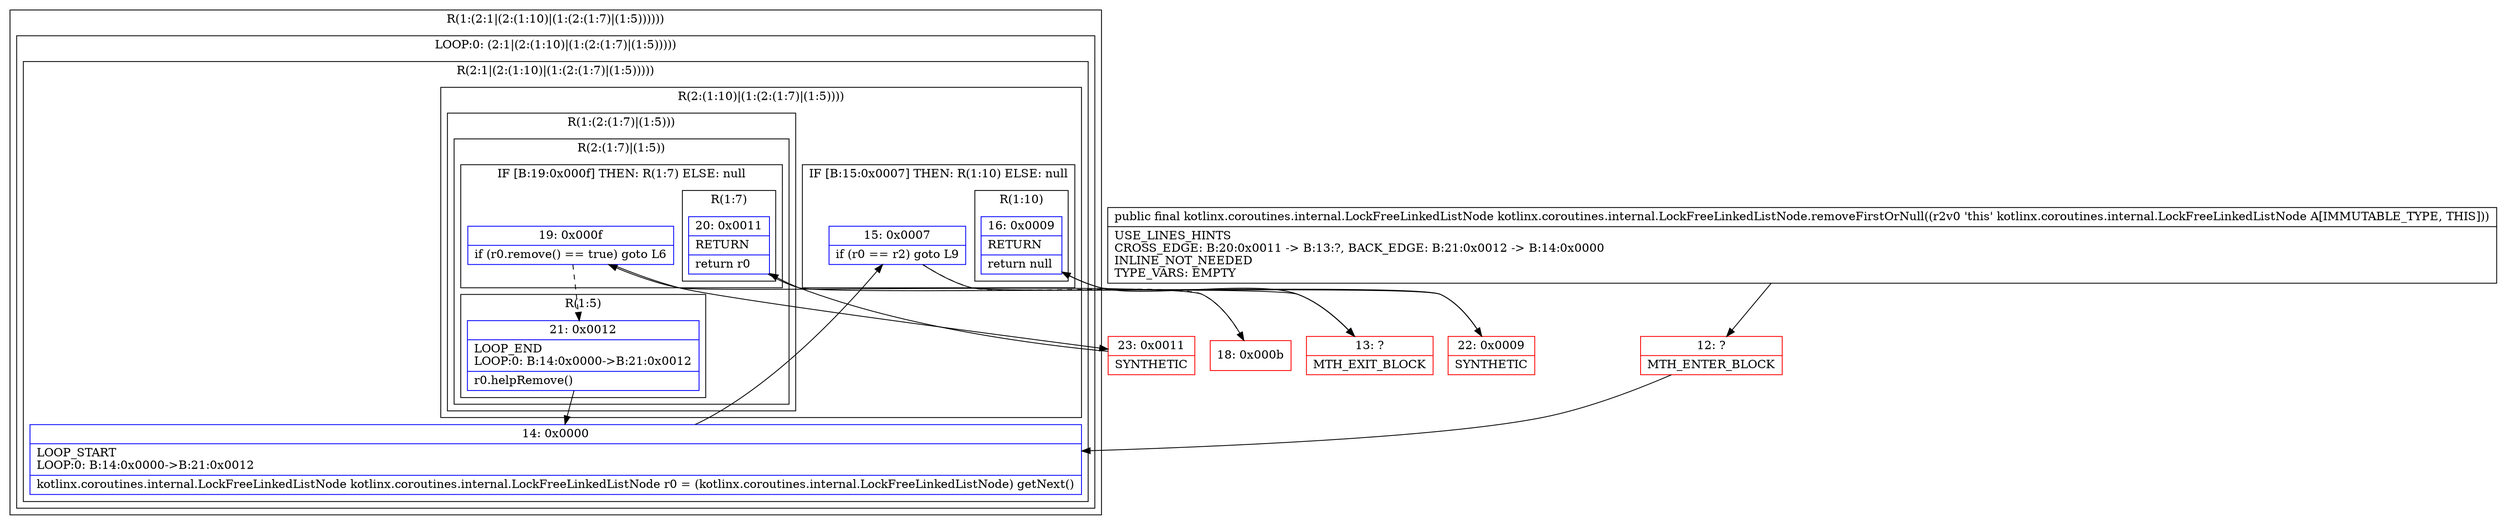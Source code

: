 digraph "CFG forkotlinx.coroutines.internal.LockFreeLinkedListNode.removeFirstOrNull()Lkotlinx\/coroutines\/internal\/LockFreeLinkedListNode;" {
subgraph cluster_Region_1992460635 {
label = "R(1:(2:1|(2:(1:10)|(1:(2:(1:7)|(1:5))))))";
node [shape=record,color=blue];
subgraph cluster_LoopRegion_1374266560 {
label = "LOOP:0: (2:1|(2:(1:10)|(1:(2:(1:7)|(1:5)))))";
node [shape=record,color=blue];
subgraph cluster_Region_728542010 {
label = "R(2:1|(2:(1:10)|(1:(2:(1:7)|(1:5)))))";
node [shape=record,color=blue];
Node_14 [shape=record,label="{14\:\ 0x0000|LOOP_START\lLOOP:0: B:14:0x0000\-\>B:21:0x0012\l|kotlinx.coroutines.internal.LockFreeLinkedListNode kotlinx.coroutines.internal.LockFreeLinkedListNode r0 = (kotlinx.coroutines.internal.LockFreeLinkedListNode) getNext()\l}"];
subgraph cluster_Region_283808331 {
label = "R(2:(1:10)|(1:(2:(1:7)|(1:5))))";
node [shape=record,color=blue];
subgraph cluster_IfRegion_969250967 {
label = "IF [B:15:0x0007] THEN: R(1:10) ELSE: null";
node [shape=record,color=blue];
Node_15 [shape=record,label="{15\:\ 0x0007|if (r0 == r2) goto L9\l}"];
subgraph cluster_Region_1827391159 {
label = "R(1:10)";
node [shape=record,color=blue];
Node_16 [shape=record,label="{16\:\ 0x0009|RETURN\l|return null\l}"];
}
}
subgraph cluster_Region_234951200 {
label = "R(1:(2:(1:7)|(1:5)))";
node [shape=record,color=blue];
subgraph cluster_Region_307394692 {
label = "R(2:(1:7)|(1:5))";
node [shape=record,color=blue];
subgraph cluster_IfRegion_1718642784 {
label = "IF [B:19:0x000f] THEN: R(1:7) ELSE: null";
node [shape=record,color=blue];
Node_19 [shape=record,label="{19\:\ 0x000f|if (r0.remove() == true) goto L6\l}"];
subgraph cluster_Region_357307010 {
label = "R(1:7)";
node [shape=record,color=blue];
Node_20 [shape=record,label="{20\:\ 0x0011|RETURN\l|return r0\l}"];
}
}
subgraph cluster_Region_1538743914 {
label = "R(1:5)";
node [shape=record,color=blue];
Node_21 [shape=record,label="{21\:\ 0x0012|LOOP_END\lLOOP:0: B:14:0x0000\-\>B:21:0x0012\l|r0.helpRemove()\l}"];
}
}
}
}
}
}
}
Node_12 [shape=record,color=red,label="{12\:\ ?|MTH_ENTER_BLOCK\l}"];
Node_18 [shape=record,color=red,label="{18\:\ 0x000b}"];
Node_23 [shape=record,color=red,label="{23\:\ 0x0011|SYNTHETIC\l}"];
Node_13 [shape=record,color=red,label="{13\:\ ?|MTH_EXIT_BLOCK\l}"];
Node_22 [shape=record,color=red,label="{22\:\ 0x0009|SYNTHETIC\l}"];
MethodNode[shape=record,label="{public final kotlinx.coroutines.internal.LockFreeLinkedListNode kotlinx.coroutines.internal.LockFreeLinkedListNode.removeFirstOrNull((r2v0 'this' kotlinx.coroutines.internal.LockFreeLinkedListNode A[IMMUTABLE_TYPE, THIS]))  | USE_LINES_HINTS\lCROSS_EDGE: B:20:0x0011 \-\> B:13:?, BACK_EDGE: B:21:0x0012 \-\> B:14:0x0000\lINLINE_NOT_NEEDED\lTYPE_VARS: EMPTY\l}"];
MethodNode -> Node_12;Node_14 -> Node_15;
Node_15 -> Node_18[style=dashed];
Node_15 -> Node_22;
Node_16 -> Node_13;
Node_19 -> Node_21[style=dashed];
Node_19 -> Node_23;
Node_20 -> Node_13;
Node_21 -> Node_14;
Node_12 -> Node_14;
Node_18 -> Node_19;
Node_23 -> Node_20;
Node_22 -> Node_16;
}

